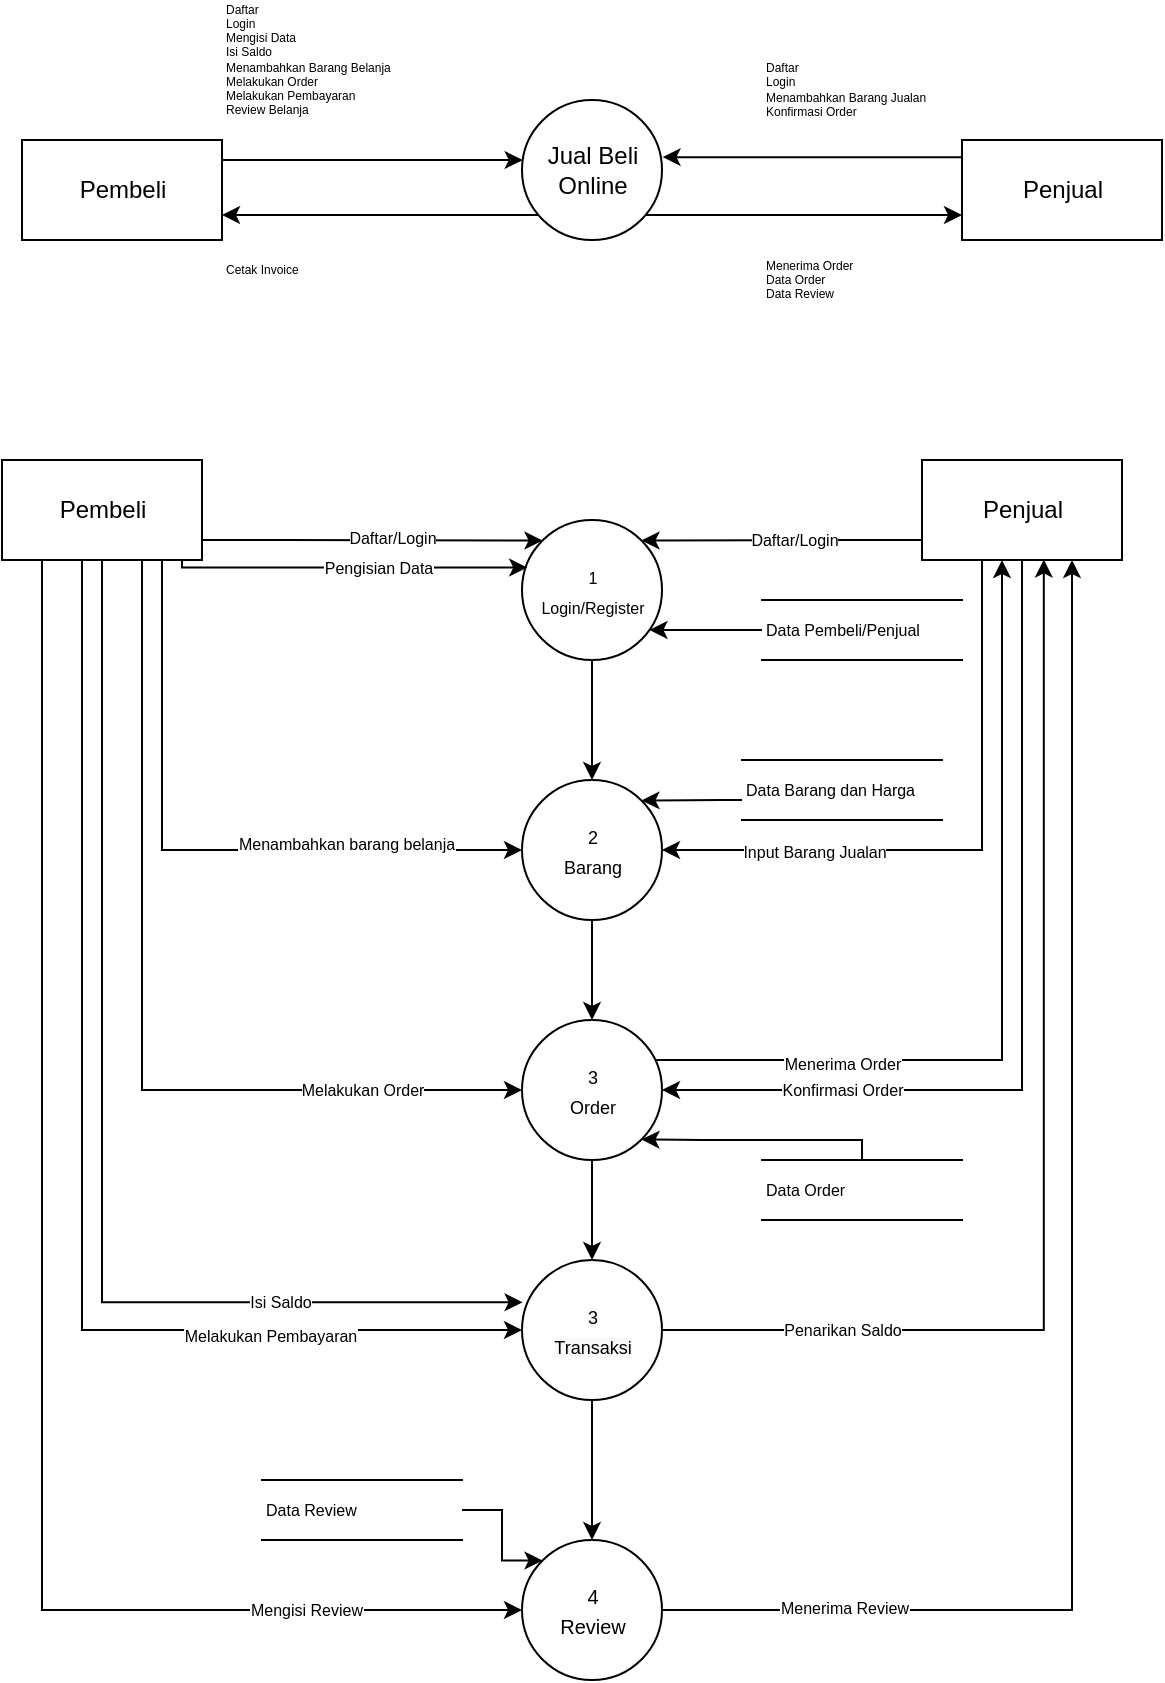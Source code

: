 <mxfile version="15.5.4" type="github">
  <diagram id="INQKOqRht34q2Yc0ttDQ" name="Page-1">
    <mxGraphModel dx="593" dy="331" grid="1" gridSize="10" guides="1" tooltips="1" connect="1" arrows="1" fold="1" page="1" pageScale="1" pageWidth="850" pageHeight="1100" math="0" shadow="0">
      <root>
        <mxCell id="0" />
        <mxCell id="1" parent="0" />
        <mxCell id="-fO61QpQsFOEa48RO7kH-21" style="edgeStyle=orthogonalEdgeStyle;rounded=0;orthogonalLoop=1;jettySize=auto;html=1;entryX=1;entryY=0.75;entryDx=0;entryDy=0;fontSize=6;" edge="1" parent="1" source="-fO61QpQsFOEa48RO7kH-1" target="-fO61QpQsFOEa48RO7kH-2">
          <mxGeometry relative="1" as="geometry">
            <Array as="points">
              <mxPoint x="235" y="218" />
            </Array>
          </mxGeometry>
        </mxCell>
        <mxCell id="-fO61QpQsFOEa48RO7kH-24" style="edgeStyle=orthogonalEdgeStyle;rounded=0;orthogonalLoop=1;jettySize=auto;html=1;entryX=0;entryY=0.75;entryDx=0;entryDy=0;fontSize=6;" edge="1" parent="1" source="-fO61QpQsFOEa48RO7kH-1" target="-fO61QpQsFOEa48RO7kH-3">
          <mxGeometry relative="1" as="geometry">
            <Array as="points">
              <mxPoint x="455" y="218" />
            </Array>
          </mxGeometry>
        </mxCell>
        <mxCell id="-fO61QpQsFOEa48RO7kH-1" value="Jual Beli&lt;br&gt;Online" style="shape=ellipse;html=1;dashed=0;whitespace=wrap;aspect=fixed;perimeter=ellipsePerimeter;" vertex="1" parent="1">
          <mxGeometry x="310" y="160" width="70" height="70" as="geometry" />
        </mxCell>
        <mxCell id="-fO61QpQsFOEa48RO7kH-20" style="edgeStyle=orthogonalEdgeStyle;rounded=0;orthogonalLoop=1;jettySize=auto;html=1;fontSize=6;" edge="1" parent="1" source="-fO61QpQsFOEa48RO7kH-2" target="-fO61QpQsFOEa48RO7kH-1">
          <mxGeometry relative="1" as="geometry">
            <Array as="points">
              <mxPoint x="250" y="190" />
              <mxPoint x="250" y="190" />
            </Array>
          </mxGeometry>
        </mxCell>
        <mxCell id="-fO61QpQsFOEa48RO7kH-2" value="Pembeli" style="html=1;dashed=0;whitespace=wrap;" vertex="1" parent="1">
          <mxGeometry x="60" y="180" width="100" height="50" as="geometry" />
        </mxCell>
        <mxCell id="-fO61QpQsFOEa48RO7kH-25" style="edgeStyle=orthogonalEdgeStyle;rounded=0;orthogonalLoop=1;jettySize=auto;html=1;entryX=1.004;entryY=0.408;entryDx=0;entryDy=0;entryPerimeter=0;fontSize=6;" edge="1" parent="1" source="-fO61QpQsFOEa48RO7kH-3" target="-fO61QpQsFOEa48RO7kH-1">
          <mxGeometry relative="1" as="geometry">
            <Array as="points">
              <mxPoint x="455" y="189" />
            </Array>
          </mxGeometry>
        </mxCell>
        <mxCell id="-fO61QpQsFOEa48RO7kH-3" value="Penjual" style="html=1;dashed=0;whitespace=wrap;" vertex="1" parent="1">
          <mxGeometry x="530" y="180" width="100" height="50" as="geometry" />
        </mxCell>
        <mxCell id="-fO61QpQsFOEa48RO7kH-22" value="Daftar&lt;br&gt;Login&lt;br&gt;Mengisi Data&lt;br&gt;Isi Saldo&lt;br&gt;Menambahkan Barang Belanja&lt;br&gt;Melakukan Order&lt;br&gt;Melakukan Pembayaran&lt;br&gt;Review Belanja" style="text;html=1;align=left;verticalAlign=middle;resizable=0;points=[];autosize=1;strokeColor=none;fillColor=none;fontSize=6;" vertex="1" parent="1">
          <mxGeometry x="160" y="110" width="100" height="60" as="geometry" />
        </mxCell>
        <mxCell id="-fO61QpQsFOEa48RO7kH-23" value="Cetak Invoice&lt;br&gt;" style="text;html=1;align=left;verticalAlign=middle;resizable=0;points=[];autosize=1;strokeColor=none;fillColor=none;fontSize=6;" vertex="1" parent="1">
          <mxGeometry x="160" y="240" width="50" height="10" as="geometry" />
        </mxCell>
        <mxCell id="-fO61QpQsFOEa48RO7kH-26" value="Daftar&lt;br&gt;Login&lt;br&gt;Menambahkan Barang Jualan&lt;br&gt;&lt;div&gt;Konfirmasi Order&lt;/div&gt;" style="text;html=1;align=left;verticalAlign=middle;resizable=0;points=[];autosize=1;strokeColor=none;fillColor=none;fontSize=6;" vertex="1" parent="1">
          <mxGeometry x="430" y="140" width="100" height="30" as="geometry" />
        </mxCell>
        <mxCell id="-fO61QpQsFOEa48RO7kH-27" value="Menerima Order&lt;br&gt;Data Order&lt;br&gt;Data Review" style="text;html=1;align=left;verticalAlign=middle;resizable=0;points=[];autosize=1;strokeColor=none;fillColor=none;fontSize=6;" vertex="1" parent="1">
          <mxGeometry x="430" y="240" width="60" height="20" as="geometry" />
        </mxCell>
        <mxCell id="-fO61QpQsFOEa48RO7kH-43" style="edgeStyle=orthogonalEdgeStyle;rounded=0;orthogonalLoop=1;jettySize=auto;html=1;entryX=0.5;entryY=0;entryDx=0;entryDy=0;fontSize=8;" edge="1" parent="1" source="-fO61QpQsFOEa48RO7kH-29" target="-fO61QpQsFOEa48RO7kH-42">
          <mxGeometry relative="1" as="geometry" />
        </mxCell>
        <mxCell id="-fO61QpQsFOEa48RO7kH-29" value="&lt;font style=&quot;font-size: 8px&quot;&gt;1&lt;br&gt;Login/Register&lt;/font&gt;" style="shape=ellipse;html=1;dashed=0;whitespace=wrap;aspect=fixed;perimeter=ellipsePerimeter;" vertex="1" parent="1">
          <mxGeometry x="310" y="370" width="70" height="70" as="geometry" />
        </mxCell>
        <mxCell id="-fO61QpQsFOEa48RO7kH-32" style="edgeStyle=orthogonalEdgeStyle;rounded=0;orthogonalLoop=1;jettySize=auto;html=1;entryX=0;entryY=0;entryDx=0;entryDy=0;fontSize=8;" edge="1" parent="1" source="-fO61QpQsFOEa48RO7kH-30" target="-fO61QpQsFOEa48RO7kH-29">
          <mxGeometry relative="1" as="geometry">
            <Array as="points">
              <mxPoint x="190" y="380" />
              <mxPoint x="190" y="380" />
            </Array>
          </mxGeometry>
        </mxCell>
        <mxCell id="-fO61QpQsFOEa48RO7kH-34" value="Daftar/Login" style="edgeLabel;html=1;align=center;verticalAlign=middle;resizable=0;points=[];fontSize=8;" vertex="1" connectable="0" parent="-fO61QpQsFOEa48RO7kH-32">
          <mxGeometry x="0.117" y="1" relative="1" as="geometry">
            <mxPoint as="offset" />
          </mxGeometry>
        </mxCell>
        <mxCell id="-fO61QpQsFOEa48RO7kH-36" style="edgeStyle=orthogonalEdgeStyle;rounded=0;orthogonalLoop=1;jettySize=auto;html=1;entryX=0.037;entryY=0.34;entryDx=0;entryDy=0;entryPerimeter=0;fontSize=8;" edge="1" parent="1" source="-fO61QpQsFOEa48RO7kH-30" target="-fO61QpQsFOEa48RO7kH-29">
          <mxGeometry relative="1" as="geometry">
            <Array as="points">
              <mxPoint x="140" y="394" />
            </Array>
          </mxGeometry>
        </mxCell>
        <mxCell id="-fO61QpQsFOEa48RO7kH-37" value="Pengisian Data" style="edgeLabel;html=1;align=center;verticalAlign=middle;resizable=0;points=[];fontSize=8;" vertex="1" connectable="0" parent="-fO61QpQsFOEa48RO7kH-36">
          <mxGeometry x="0.15" relative="1" as="geometry">
            <mxPoint as="offset" />
          </mxGeometry>
        </mxCell>
        <mxCell id="-fO61QpQsFOEa48RO7kH-46" style="edgeStyle=orthogonalEdgeStyle;rounded=0;orthogonalLoop=1;jettySize=auto;html=1;entryX=0;entryY=0.5;entryDx=0;entryDy=0;fontSize=8;" edge="1" parent="1" source="-fO61QpQsFOEa48RO7kH-30" target="-fO61QpQsFOEa48RO7kH-42">
          <mxGeometry relative="1" as="geometry">
            <Array as="points">
              <mxPoint x="130" y="535" />
            </Array>
          </mxGeometry>
        </mxCell>
        <mxCell id="-fO61QpQsFOEa48RO7kH-47" value="Menambahkan barang belanja" style="edgeLabel;html=1;align=center;verticalAlign=middle;resizable=0;points=[];fontSize=8;" vertex="1" connectable="0" parent="-fO61QpQsFOEa48RO7kH-46">
          <mxGeometry x="0.457" y="3" relative="1" as="geometry">
            <mxPoint as="offset" />
          </mxGeometry>
        </mxCell>
        <mxCell id="-fO61QpQsFOEa48RO7kH-52" style="edgeStyle=orthogonalEdgeStyle;rounded=0;orthogonalLoop=1;jettySize=auto;html=1;entryX=0.004;entryY=0.302;entryDx=0;entryDy=0;entryPerimeter=0;fontSize=8;" edge="1" parent="1" source="-fO61QpQsFOEa48RO7kH-30" target="-fO61QpQsFOEa48RO7kH-50">
          <mxGeometry relative="1" as="geometry">
            <Array as="points">
              <mxPoint x="100" y="761" />
            </Array>
          </mxGeometry>
        </mxCell>
        <mxCell id="-fO61QpQsFOEa48RO7kH-56" value="Isi Saldo" style="edgeLabel;html=1;align=center;verticalAlign=middle;resizable=0;points=[];fontSize=8;" vertex="1" connectable="0" parent="-fO61QpQsFOEa48RO7kH-52">
          <mxGeometry x="0.583" relative="1" as="geometry">
            <mxPoint as="offset" />
          </mxGeometry>
        </mxCell>
        <mxCell id="-fO61QpQsFOEa48RO7kH-53" style="edgeStyle=orthogonalEdgeStyle;rounded=0;orthogonalLoop=1;jettySize=auto;html=1;entryX=0;entryY=0.5;entryDx=0;entryDy=0;fontSize=8;" edge="1" parent="1" source="-fO61QpQsFOEa48RO7kH-30" target="-fO61QpQsFOEa48RO7kH-50">
          <mxGeometry relative="1" as="geometry">
            <Array as="points">
              <mxPoint x="90" y="775" />
            </Array>
          </mxGeometry>
        </mxCell>
        <mxCell id="-fO61QpQsFOEa48RO7kH-57" value="Melakukan Pembayaran" style="edgeLabel;html=1;align=center;verticalAlign=middle;resizable=0;points=[];fontSize=8;" vertex="1" connectable="0" parent="-fO61QpQsFOEa48RO7kH-53">
          <mxGeometry x="0.581" y="-3" relative="1" as="geometry">
            <mxPoint as="offset" />
          </mxGeometry>
        </mxCell>
        <mxCell id="-fO61QpQsFOEa48RO7kH-70" style="edgeStyle=orthogonalEdgeStyle;rounded=0;orthogonalLoop=1;jettySize=auto;html=1;entryX=0;entryY=0.5;entryDx=0;entryDy=0;fontSize=8;" edge="1" parent="1" source="-fO61QpQsFOEa48RO7kH-30" target="-fO61QpQsFOEa48RO7kH-62">
          <mxGeometry relative="1" as="geometry">
            <Array as="points">
              <mxPoint x="120" y="655" />
            </Array>
          </mxGeometry>
        </mxCell>
        <mxCell id="-fO61QpQsFOEa48RO7kH-71" value="Melakukan Order" style="edgeLabel;html=1;align=center;verticalAlign=middle;resizable=0;points=[];fontSize=8;" vertex="1" connectable="0" parent="-fO61QpQsFOEa48RO7kH-70">
          <mxGeometry x="0.539" relative="1" as="geometry">
            <mxPoint x="25" as="offset" />
          </mxGeometry>
        </mxCell>
        <mxCell id="-fO61QpQsFOEa48RO7kH-81" style="edgeStyle=orthogonalEdgeStyle;rounded=0;orthogonalLoop=1;jettySize=auto;html=1;entryX=0;entryY=0.5;entryDx=0;entryDy=0;fontSize=8;" edge="1" parent="1" source="-fO61QpQsFOEa48RO7kH-30" target="-fO61QpQsFOEa48RO7kH-77">
          <mxGeometry relative="1" as="geometry">
            <Array as="points">
              <mxPoint x="70" y="915" />
            </Array>
          </mxGeometry>
        </mxCell>
        <mxCell id="-fO61QpQsFOEa48RO7kH-82" value="Mengisi Review" style="edgeLabel;html=1;align=center;verticalAlign=middle;resizable=0;points=[];fontSize=8;" vertex="1" connectable="0" parent="-fO61QpQsFOEa48RO7kH-81">
          <mxGeometry x="0.717" relative="1" as="geometry">
            <mxPoint as="offset" />
          </mxGeometry>
        </mxCell>
        <mxCell id="-fO61QpQsFOEa48RO7kH-30" value="Pembeli" style="html=1;dashed=0;whitespace=wrap;" vertex="1" parent="1">
          <mxGeometry x="50" y="340" width="100" height="50" as="geometry" />
        </mxCell>
        <mxCell id="-fO61QpQsFOEa48RO7kH-33" style="edgeStyle=orthogonalEdgeStyle;rounded=0;orthogonalLoop=1;jettySize=auto;html=1;entryX=1;entryY=0;entryDx=0;entryDy=0;fontSize=8;" edge="1" parent="1" source="-fO61QpQsFOEa48RO7kH-31" target="-fO61QpQsFOEa48RO7kH-29">
          <mxGeometry relative="1" as="geometry">
            <Array as="points">
              <mxPoint x="470" y="380" />
              <mxPoint x="470" y="380" />
            </Array>
          </mxGeometry>
        </mxCell>
        <mxCell id="-fO61QpQsFOEa48RO7kH-35" value="Daftar/Login" style="edgeLabel;html=1;align=center;verticalAlign=middle;resizable=0;points=[];fontSize=8;" vertex="1" connectable="0" parent="-fO61QpQsFOEa48RO7kH-33">
          <mxGeometry x="-0.082" relative="1" as="geometry">
            <mxPoint as="offset" />
          </mxGeometry>
        </mxCell>
        <mxCell id="-fO61QpQsFOEa48RO7kH-44" style="edgeStyle=orthogonalEdgeStyle;rounded=0;orthogonalLoop=1;jettySize=auto;html=1;entryX=1;entryY=0.5;entryDx=0;entryDy=0;fontSize=9;" edge="1" parent="1" source="-fO61QpQsFOEa48RO7kH-31" target="-fO61QpQsFOEa48RO7kH-42">
          <mxGeometry relative="1" as="geometry">
            <Array as="points">
              <mxPoint x="540" y="535" />
            </Array>
          </mxGeometry>
        </mxCell>
        <mxCell id="-fO61QpQsFOEa48RO7kH-45" value="Input Barang Jualan" style="edgeLabel;html=1;align=center;verticalAlign=middle;resizable=0;points=[];fontSize=8;" vertex="1" connectable="0" parent="-fO61QpQsFOEa48RO7kH-44">
          <mxGeometry x="0.501" y="1" relative="1" as="geometry">
            <mxPoint as="offset" />
          </mxGeometry>
        </mxCell>
        <mxCell id="-fO61QpQsFOEa48RO7kH-64" style="edgeStyle=orthogonalEdgeStyle;rounded=0;orthogonalLoop=1;jettySize=auto;html=1;fontSize=8;entryX=1;entryY=0.5;entryDx=0;entryDy=0;" edge="1" parent="1" source="-fO61QpQsFOEa48RO7kH-31" target="-fO61QpQsFOEa48RO7kH-62">
          <mxGeometry relative="1" as="geometry">
            <mxPoint x="400" y="642" as="targetPoint" />
            <Array as="points">
              <mxPoint x="560" y="655" />
            </Array>
          </mxGeometry>
        </mxCell>
        <mxCell id="-fO61QpQsFOEa48RO7kH-65" value="&#xa;&#xa;&lt;span style=&quot;color: rgb(0, 0, 0); font-family: helvetica; font-size: 8px; font-style: normal; font-weight: 400; letter-spacing: normal; text-align: center; text-indent: 0px; text-transform: none; word-spacing: 0px; background-color: rgb(255, 255, 255); display: inline; float: none;&quot;&gt;Konfirmasi Order&lt;/span&gt;&#xa;&#xa;" style="edgeLabel;html=1;align=center;verticalAlign=middle;resizable=0;points=[];fontSize=8;" vertex="1" connectable="0" parent="-fO61QpQsFOEa48RO7kH-64">
          <mxGeometry x="0.667" relative="1" as="geometry">
            <mxPoint x="16" as="offset" />
          </mxGeometry>
        </mxCell>
        <mxCell id="-fO61QpQsFOEa48RO7kH-31" value="Penjual" style="html=1;dashed=0;whitespace=wrap;" vertex="1" parent="1">
          <mxGeometry x="510" y="340" width="100" height="50" as="geometry" />
        </mxCell>
        <mxCell id="-fO61QpQsFOEa48RO7kH-39" style="edgeStyle=orthogonalEdgeStyle;rounded=0;orthogonalLoop=1;jettySize=auto;html=1;fontSize=8;" edge="1" parent="1" source="-fO61QpQsFOEa48RO7kH-38" target="-fO61QpQsFOEa48RO7kH-29">
          <mxGeometry relative="1" as="geometry">
            <Array as="points">
              <mxPoint x="440" y="420" />
              <mxPoint x="440" y="420" />
            </Array>
          </mxGeometry>
        </mxCell>
        <mxCell id="-fO61QpQsFOEa48RO7kH-38" value="Data Pembeli/Penjual" style="html=1;dashed=0;whitespace=wrap;shape=partialRectangle;right=0;left=0;fontSize=8;align=left;" vertex="1" parent="1">
          <mxGeometry x="430" y="410" width="100" height="30" as="geometry" />
        </mxCell>
        <mxCell id="-fO61QpQsFOEa48RO7kH-63" style="edgeStyle=orthogonalEdgeStyle;rounded=0;orthogonalLoop=1;jettySize=auto;html=1;entryX=0.5;entryY=0;entryDx=0;entryDy=0;fontSize=8;" edge="1" parent="1" source="-fO61QpQsFOEa48RO7kH-42" target="-fO61QpQsFOEa48RO7kH-62">
          <mxGeometry relative="1" as="geometry" />
        </mxCell>
        <mxCell id="-fO61QpQsFOEa48RO7kH-42" value="&lt;font style=&quot;font-size: 9px&quot;&gt;2&lt;br&gt;Barang&lt;/font&gt;" style="shape=ellipse;html=1;dashed=0;whitespace=wrap;aspect=fixed;perimeter=ellipsePerimeter;" vertex="1" parent="1">
          <mxGeometry x="310" y="500" width="70" height="70" as="geometry" />
        </mxCell>
        <mxCell id="-fO61QpQsFOEa48RO7kH-49" style="edgeStyle=orthogonalEdgeStyle;rounded=0;orthogonalLoop=1;jettySize=auto;html=1;entryX=1;entryY=0;entryDx=0;entryDy=0;fontSize=8;" edge="1" parent="1" source="-fO61QpQsFOEa48RO7kH-48" target="-fO61QpQsFOEa48RO7kH-42">
          <mxGeometry relative="1" as="geometry">
            <Array as="points">
              <mxPoint x="410" y="510" />
              <mxPoint x="410" y="510" />
            </Array>
          </mxGeometry>
        </mxCell>
        <mxCell id="-fO61QpQsFOEa48RO7kH-48" value="Data Barang dan Harga" style="html=1;dashed=0;whitespace=wrap;shape=partialRectangle;right=0;left=0;fontSize=8;align=left;" vertex="1" parent="1">
          <mxGeometry x="420" y="490" width="100" height="30" as="geometry" />
        </mxCell>
        <mxCell id="-fO61QpQsFOEa48RO7kH-72" style="edgeStyle=orthogonalEdgeStyle;rounded=0;orthogonalLoop=1;jettySize=auto;html=1;entryX=0.609;entryY=0.994;entryDx=0;entryDy=0;entryPerimeter=0;fontSize=8;" edge="1" parent="1" source="-fO61QpQsFOEa48RO7kH-50" target="-fO61QpQsFOEa48RO7kH-31">
          <mxGeometry relative="1" as="geometry" />
        </mxCell>
        <mxCell id="-fO61QpQsFOEa48RO7kH-73" value="Penarikan Saldo" style="edgeLabel;html=1;align=center;verticalAlign=middle;resizable=0;points=[];fontSize=8;" vertex="1" connectable="0" parent="-fO61QpQsFOEa48RO7kH-72">
          <mxGeometry x="-0.725" y="-2" relative="1" as="geometry">
            <mxPoint x="11" y="-2" as="offset" />
          </mxGeometry>
        </mxCell>
        <mxCell id="-fO61QpQsFOEa48RO7kH-78" style="edgeStyle=orthogonalEdgeStyle;rounded=0;orthogonalLoop=1;jettySize=auto;html=1;entryX=0.5;entryY=0;entryDx=0;entryDy=0;fontSize=8;" edge="1" parent="1" source="-fO61QpQsFOEa48RO7kH-50" target="-fO61QpQsFOEa48RO7kH-77">
          <mxGeometry relative="1" as="geometry" />
        </mxCell>
        <mxCell id="-fO61QpQsFOEa48RO7kH-50" value="&#xa;&#xa;&lt;span style=&quot;color: rgb(0, 0, 0); font-family: helvetica; font-size: 9px; font-style: normal; font-weight: 400; letter-spacing: normal; text-align: center; text-indent: 0px; text-transform: none; word-spacing: 0px; background-color: rgb(248, 249, 250); display: inline; float: none;&quot;&gt;3&lt;/span&gt;&lt;br style=&quot;color: rgb(0, 0, 0); font-family: helvetica; font-size: 9px; font-style: normal; font-weight: 400; letter-spacing: normal; text-align: center; text-indent: 0px; text-transform: none; word-spacing: 0px; background-color: rgb(248, 249, 250);&quot;&gt;&lt;span style=&quot;color: rgb(0, 0, 0); font-family: helvetica; font-size: 9px; font-style: normal; font-weight: 400; letter-spacing: normal; text-align: center; text-indent: 0px; text-transform: none; word-spacing: 0px; background-color: rgb(248, 249, 250); display: inline; float: none;&quot;&gt;Transaksi&lt;/span&gt;&#xa;&#xa;" style="shape=ellipse;html=1;dashed=0;whitespace=wrap;aspect=fixed;perimeter=ellipsePerimeter;" vertex="1" parent="1">
          <mxGeometry x="310" y="740" width="70" height="70" as="geometry" />
        </mxCell>
        <mxCell id="-fO61QpQsFOEa48RO7kH-68" style="edgeStyle=orthogonalEdgeStyle;rounded=0;orthogonalLoop=1;jettySize=auto;html=1;entryX=0.4;entryY=1;entryDx=0;entryDy=0;entryPerimeter=0;fontSize=8;" edge="1" parent="1" source="-fO61QpQsFOEa48RO7kH-62" target="-fO61QpQsFOEa48RO7kH-31">
          <mxGeometry relative="1" as="geometry">
            <Array as="points">
              <mxPoint x="550" y="640" />
            </Array>
          </mxGeometry>
        </mxCell>
        <mxCell id="-fO61QpQsFOEa48RO7kH-69" value="Menerima Order" style="edgeLabel;html=1;align=center;verticalAlign=middle;resizable=0;points=[];fontSize=8;" vertex="1" connectable="0" parent="-fO61QpQsFOEa48RO7kH-68">
          <mxGeometry x="-0.512" y="-2" relative="1" as="geometry">
            <mxPoint x="-10" as="offset" />
          </mxGeometry>
        </mxCell>
        <mxCell id="-fO61QpQsFOEa48RO7kH-74" style="edgeStyle=orthogonalEdgeStyle;rounded=0;orthogonalLoop=1;jettySize=auto;html=1;entryX=0.5;entryY=0;entryDx=0;entryDy=0;fontSize=8;" edge="1" parent="1" source="-fO61QpQsFOEa48RO7kH-62" target="-fO61QpQsFOEa48RO7kH-50">
          <mxGeometry relative="1" as="geometry" />
        </mxCell>
        <mxCell id="-fO61QpQsFOEa48RO7kH-62" value="&lt;font style=&quot;font-size: 9px&quot;&gt;3&lt;br&gt;Order&lt;/font&gt;" style="shape=ellipse;html=1;dashed=0;whitespace=wrap;aspect=fixed;perimeter=ellipsePerimeter;" vertex="1" parent="1">
          <mxGeometry x="310" y="620" width="70" height="70" as="geometry" />
        </mxCell>
        <mxCell id="-fO61QpQsFOEa48RO7kH-83" style="edgeStyle=orthogonalEdgeStyle;rounded=0;orthogonalLoop=1;jettySize=auto;html=1;entryX=0.75;entryY=1;entryDx=0;entryDy=0;fontSize=8;" edge="1" parent="1" source="-fO61QpQsFOEa48RO7kH-77" target="-fO61QpQsFOEa48RO7kH-31">
          <mxGeometry relative="1" as="geometry" />
        </mxCell>
        <mxCell id="-fO61QpQsFOEa48RO7kH-84" value="Menerima Review" style="edgeLabel;html=1;align=center;verticalAlign=middle;resizable=0;points=[];fontSize=8;" vertex="1" connectable="0" parent="-fO61QpQsFOEa48RO7kH-83">
          <mxGeometry x="-0.751" y="1" relative="1" as="geometry">
            <mxPoint as="offset" />
          </mxGeometry>
        </mxCell>
        <mxCell id="-fO61QpQsFOEa48RO7kH-77" value="&lt;font face=&quot;helvetica&quot; size=&quot;1&quot;&gt;4&lt;/font&gt;&lt;br style=&quot;color: rgb(0 , 0 , 0) ; font-family: &amp;#34;helvetica&amp;#34; ; font-size: 9px ; font-style: normal ; font-weight: 400 ; letter-spacing: normal ; text-align: center ; text-indent: 0px ; text-transform: none ; word-spacing: 0px ; background-color: rgb(248 , 249 , 250)&quot;&gt;&lt;font face=&quot;helvetica&quot; size=&quot;1&quot;&gt;Review&lt;/font&gt;" style="shape=ellipse;html=1;dashed=0;whitespace=wrap;aspect=fixed;perimeter=ellipsePerimeter;" vertex="1" parent="1">
          <mxGeometry x="310" y="880" width="70" height="70" as="geometry" />
        </mxCell>
        <mxCell id="-fO61QpQsFOEa48RO7kH-80" style="edgeStyle=orthogonalEdgeStyle;rounded=0;orthogonalLoop=1;jettySize=auto;html=1;entryX=1;entryY=1;entryDx=0;entryDy=0;fontSize=8;" edge="1" parent="1" source="-fO61QpQsFOEa48RO7kH-79" target="-fO61QpQsFOEa48RO7kH-62">
          <mxGeometry relative="1" as="geometry">
            <Array as="points">
              <mxPoint x="400" y="680" />
              <mxPoint x="400" y="680" />
            </Array>
          </mxGeometry>
        </mxCell>
        <mxCell id="-fO61QpQsFOEa48RO7kH-79" value="Data Order" style="html=1;dashed=0;whitespace=wrap;shape=partialRectangle;right=0;left=0;fontSize=8;align=left;" vertex="1" parent="1">
          <mxGeometry x="430" y="690" width="100" height="30" as="geometry" />
        </mxCell>
        <mxCell id="-fO61QpQsFOEa48RO7kH-86" style="edgeStyle=orthogonalEdgeStyle;rounded=0;orthogonalLoop=1;jettySize=auto;html=1;entryX=0;entryY=0;entryDx=0;entryDy=0;fontSize=8;" edge="1" parent="1" source="-fO61QpQsFOEa48RO7kH-85" target="-fO61QpQsFOEa48RO7kH-77">
          <mxGeometry relative="1" as="geometry" />
        </mxCell>
        <mxCell id="-fO61QpQsFOEa48RO7kH-85" value="Data Review" style="html=1;dashed=0;whitespace=wrap;shape=partialRectangle;right=0;left=0;fontSize=8;align=left;" vertex="1" parent="1">
          <mxGeometry x="180" y="850" width="100" height="30" as="geometry" />
        </mxCell>
      </root>
    </mxGraphModel>
  </diagram>
</mxfile>

